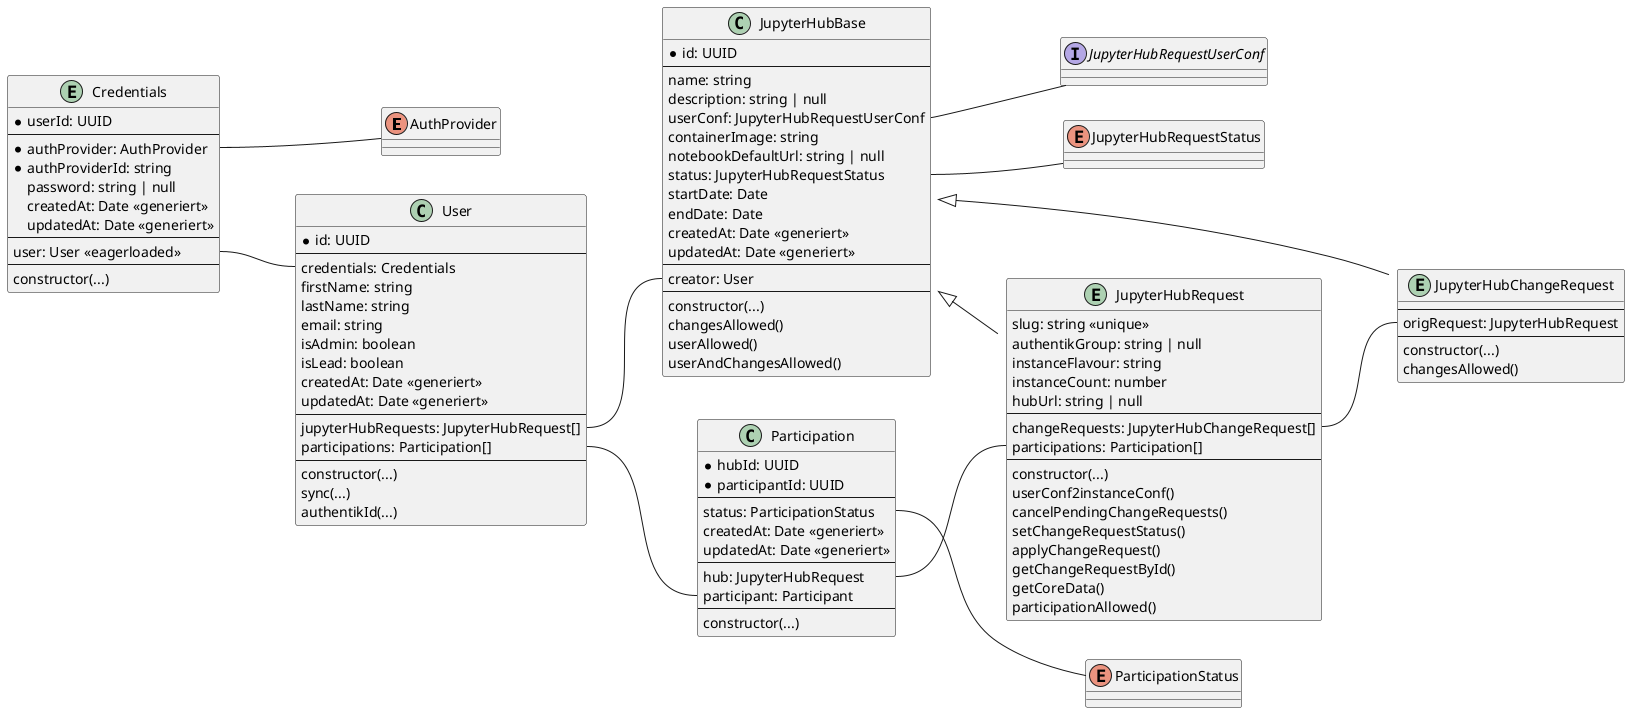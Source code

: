 @startuml JHaaS Portal
' skinparam linetype polyline
' skinparam linetype ortho
left to right direction

enum              AuthProvider
entity            Credentials {
  * userId: UUID
  ---
  * authProvider: AuthProvider
  * authProviderId: string
  password: string | null
  createdAt: Date <<generiert>>
  updatedAt: Date <<generiert>>
  ---
  user: User <<eagerloaded>>
  ---
  constructor(...)
}

class             User {
  * id: UUID
  ---
  credentials: Credentials
  firstName: string
  lastName: string
  email: string
  isAdmin: boolean
  isLead: boolean
  createdAt: Date <<generiert>>
  updatedAt: Date <<generiert>>
  ---
  jupyterHubRequests: JupyterHubRequest[]
  participations: Participation[]
  ---
  constructor(...)
  sync(...)
  authentikId(...)
}

enum              JupyterHubRequestStatus
interface         JupyterHubRequestUserConf
class             JupyterHubBase {
  * id: UUID
  ---
  name: string
  description: string | null
  userConf: JupyterHubRequestUserConf
  containerImage: string
  notebookDefaultUrl: string | null
  status: JupyterHubRequestStatus
  startDate: Date
  endDate: Date
  createdAt: Date <<generiert>>
  updatedAt: Date <<generiert>>
  ---
  creator: User
  ---
  constructor(...)
  changesAllowed()
  userAllowed()
  userAndChangesAllowed()
}
entity            JupyterHubRequest {
  slug: string <<unique>>
  authentikGroup: string | null
  instanceFlavour: string
  instanceCount: number
  hubUrl: string | null
  ---
  changeRequests: JupyterHubChangeRequest[]
  participations: Participation[]
  ---
  constructor(...)
  userConf2instanceConf()
  cancelPendingChangeRequests()
  setChangeRequestStatus()
  applyChangeRequest()
  getChangeRequestById()
  getCoreData()
  participationAllowed()
}
entity            JupyterHubChangeRequest {
  ---
  origRequest: JupyterHubRequest
  ---
  constructor(...)
  changesAllowed()
}

enum              ParticipationStatus
class             Participation {
  * hubId: UUID
  * participantId: UUID
  ---
  status: ParticipationStatus
  createdAt: Date <<generiert>>
  updatedAt: Date <<generiert>>
  ---
  hub: JupyterHubRequest
  participant: Participant
  ---
  constructor(...)
}

JupyterHubBase <|-- JupyterHubRequest
JupyterHubBase <|-- JupyterHubChangeRequest

Credentials::authProvider -- AuthProvider
Credentials::user -- User::credentials

User::jupyterHubRequests -- JupyterHubBase::creator
User::participations -- Participation::participant

Participation::status -- ParticipationStatus
Participation::hub -- JupyterHubRequest::participations

JupyterHubBase::userConf -- JupyterHubRequestUserConf
JupyterHubBase::status -- JupyterHubRequestStatus

JupyterHubRequest::changeRequests -- JupyterHubChangeRequest::origRequest
@enduml
